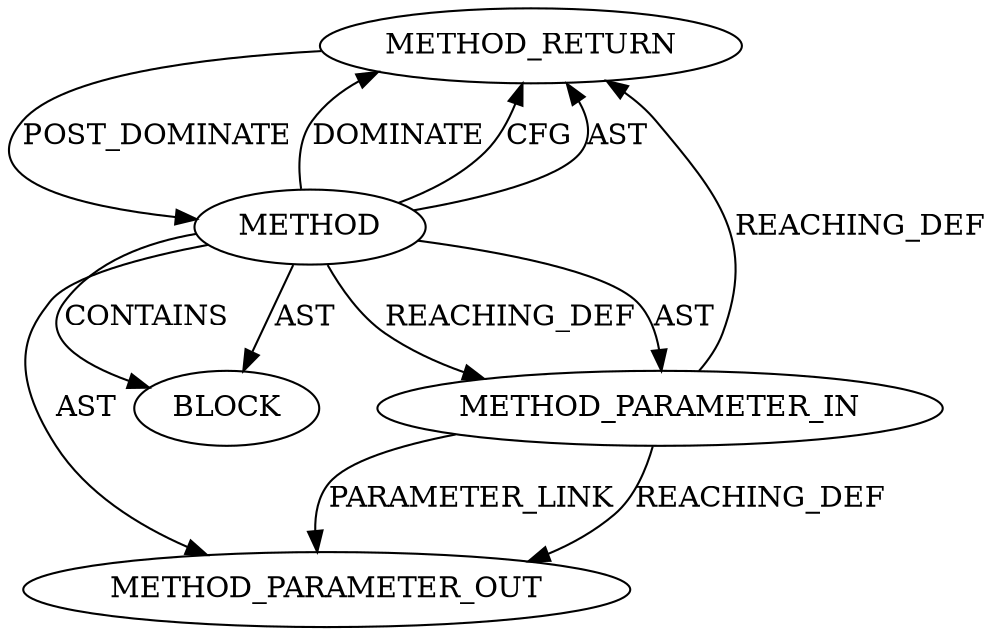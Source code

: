 digraph {
  12844 [label=METHOD_RETURN ORDER=2 CODE="RET" TYPE_FULL_NAME="ANY" EVALUATION_STRATEGY="BY_VALUE"]
  12841 [label=METHOD AST_PARENT_TYPE="NAMESPACE_BLOCK" AST_PARENT_FULL_NAME="<global>" ORDER=0 CODE="<empty>" FULL_NAME="ceph_addr_port" IS_EXTERNAL=true FILENAME="<empty>" SIGNATURE="" NAME="ceph_addr_port"]
  13606 [label=METHOD_PARAMETER_OUT ORDER=1 CODE="p1" IS_VARIADIC=false TYPE_FULL_NAME="ANY" EVALUATION_STRATEGY="BY_VALUE" INDEX=1 NAME="p1"]
  12843 [label=BLOCK ORDER=1 ARGUMENT_INDEX=1 CODE="<empty>" TYPE_FULL_NAME="ANY"]
  12842 [label=METHOD_PARAMETER_IN ORDER=1 CODE="p1" IS_VARIADIC=false TYPE_FULL_NAME="ANY" EVALUATION_STRATEGY="BY_VALUE" INDEX=1 NAME="p1"]
  12842 -> 13606 [label=PARAMETER_LINK ]
  12842 -> 12844 [label=REACHING_DEF VARIABLE="p1"]
  12841 -> 12843 [label=CONTAINS ]
  12841 -> 12844 [label=DOMINATE ]
  12841 -> 13606 [label=AST ]
  12841 -> 12844 [label=CFG ]
  12841 -> 12843 [label=AST ]
  12841 -> 12842 [label=REACHING_DEF VARIABLE=""]
  12841 -> 12842 [label=AST ]
  12841 -> 12844 [label=AST ]
  12842 -> 13606 [label=REACHING_DEF VARIABLE="p1"]
  12844 -> 12841 [label=POST_DOMINATE ]
}
